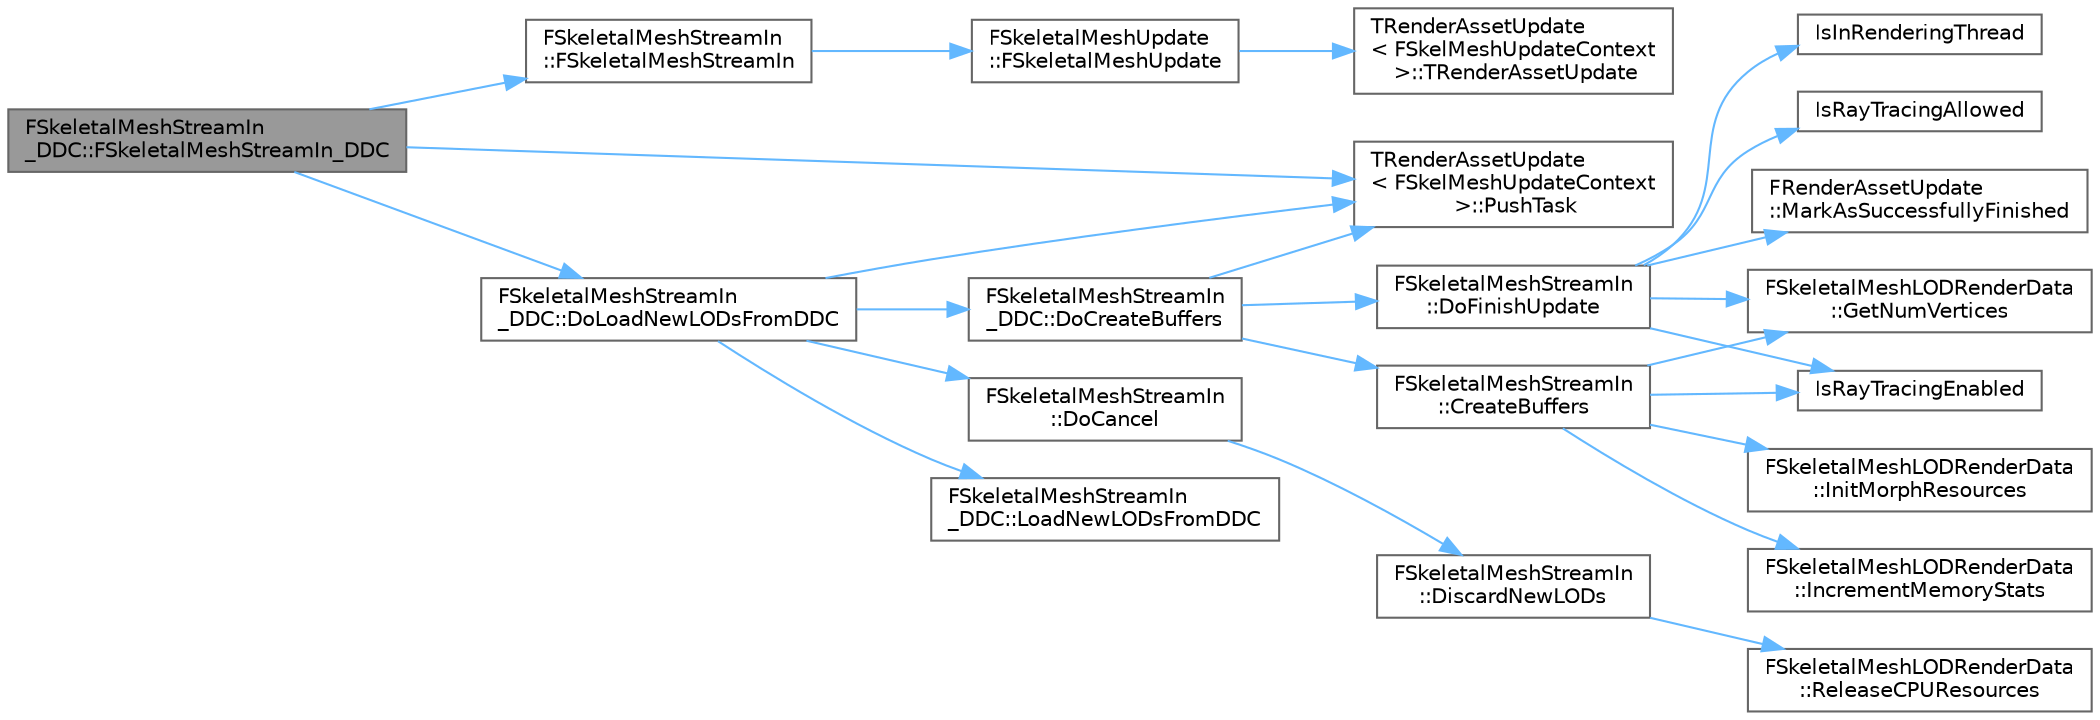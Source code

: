 digraph "FSkeletalMeshStreamIn_DDC::FSkeletalMeshStreamIn_DDC"
{
 // INTERACTIVE_SVG=YES
 // LATEX_PDF_SIZE
  bgcolor="transparent";
  edge [fontname=Helvetica,fontsize=10,labelfontname=Helvetica,labelfontsize=10];
  node [fontname=Helvetica,fontsize=10,shape=box,height=0.2,width=0.4];
  rankdir="LR";
  Node1 [id="Node000001",label="FSkeletalMeshStreamIn\l_DDC::FSkeletalMeshStreamIn_DDC",height=0.2,width=0.4,color="gray40", fillcolor="grey60", style="filled", fontcolor="black",tooltip=" "];
  Node1 -> Node2 [id="edge1_Node000001_Node000002",color="steelblue1",style="solid",tooltip=" "];
  Node2 [id="Node000002",label="FSkeletalMeshStreamIn\l::FSkeletalMeshStreamIn",height=0.2,width=0.4,color="grey40", fillcolor="white", style="filled",URL="$d7/d36/classFSkeletalMeshStreamIn.html#a7f07413d51d44a1aa241c000a9df91ef",tooltip=" "];
  Node2 -> Node3 [id="edge2_Node000002_Node000003",color="steelblue1",style="solid",tooltip=" "];
  Node3 [id="Node000003",label="FSkeletalMeshUpdate\l::FSkeletalMeshUpdate",height=0.2,width=0.4,color="grey40", fillcolor="white", style="filled",URL="$d2/d37/classFSkeletalMeshUpdate.html#a2ecb12db9c540618d596c5102b87469e",tooltip=" "];
  Node3 -> Node4 [id="edge3_Node000003_Node000004",color="steelblue1",style="solid",tooltip=" "];
  Node4 [id="Node000004",label="TRenderAssetUpdate\l\< FSkelMeshUpdateContext\l \>::TRenderAssetUpdate",height=0.2,width=0.4,color="grey40", fillcolor="white", style="filled",URL="$d9/d6e/classTRenderAssetUpdate.html#ad377980307271f79899656722348bfc5",tooltip=" "];
  Node1 -> Node5 [id="edge4_Node000001_Node000005",color="steelblue1",style="solid",tooltip=" "];
  Node5 [id="Node000005",label="FSkeletalMeshStreamIn\l_DDC::DoLoadNewLODsFromDDC",height=0.2,width=0.4,color="grey40", fillcolor="white", style="filled",URL="$d7/d76/classFSkeletalMeshStreamIn__DDC.html#a8b128a9551f913d76ae003b89c50ba16",tooltip="Load new LOD buffers from DDC and queue a task to create RHI buffers on RT."];
  Node5 -> Node6 [id="edge5_Node000005_Node000006",color="steelblue1",style="solid",tooltip=" "];
  Node6 [id="Node000006",label="FSkeletalMeshStreamIn\l::DoCancel",height=0.2,width=0.4,color="grey40", fillcolor="white", style="filled",URL="$d7/d36/classFSkeletalMeshStreamIn.html#a84e8c060e709a8ccbdf1e6fcd3669603",tooltip="Discard streamed-in CPU data and intermediate RHI buffers."];
  Node6 -> Node7 [id="edge6_Node000006_Node000007",color="steelblue1",style="solid",tooltip=" "];
  Node7 [id="Node000007",label="FSkeletalMeshStreamIn\l::DiscardNewLODs",height=0.2,width=0.4,color="grey40", fillcolor="white", style="filled",URL="$d7/d36/classFSkeletalMeshStreamIn.html#a0f7c7f42a3d50ad445d19f08dbc64f71",tooltip="Discard newly streamed-in CPU data."];
  Node7 -> Node8 [id="edge7_Node000007_Node000008",color="steelblue1",style="solid",tooltip=" "];
  Node8 [id="Node000008",label="FSkeletalMeshLODRenderData\l::ReleaseCPUResources",height=0.2,width=0.4,color="grey40", fillcolor="white", style="filled",URL="$dd/d19/classFSkeletalMeshLODRenderData.html#ab732b7a622f0a6637c91573cd58fae31",tooltip="Releases the LOD's CPU render resources."];
  Node5 -> Node9 [id="edge8_Node000005_Node000009",color="steelblue1",style="solid",tooltip=" "];
  Node9 [id="Node000009",label="FSkeletalMeshStreamIn\l_DDC::DoCreateBuffers",height=0.2,width=0.4,color="grey40", fillcolor="white", style="filled",URL="$d7/d76/classFSkeletalMeshStreamIn__DDC.html#a7b483f58bd2ece2f2bf2a7ce2740e8bf",tooltip="Create RHI buffers for newly streamed-in LODs and queue a task to rename references on RT."];
  Node9 -> Node10 [id="edge9_Node000009_Node000010",color="steelblue1",style="solid",tooltip=" "];
  Node10 [id="Node000010",label="FSkeletalMeshStreamIn\l::CreateBuffers",height=0.2,width=0.4,color="grey40", fillcolor="white", style="filled",URL="$d7/d36/classFSkeletalMeshStreamIn.html#a9fcba579bba67a4e597c98b65d0a1729",tooltip="Create buffers with new LOD data."];
  Node10 -> Node11 [id="edge10_Node000010_Node000011",color="steelblue1",style="solid",tooltip=" "];
  Node11 [id="Node000011",label="FSkeletalMeshLODRenderData\l::GetNumVertices",height=0.2,width=0.4,color="grey40", fillcolor="white", style="filled",URL="$dd/d19/classFSkeletalMeshLODRenderData.html#a25d979ce62a42d5329c1cc8ef238fd70",tooltip=" "];
  Node10 -> Node12 [id="edge11_Node000010_Node000012",color="steelblue1",style="solid",tooltip=" "];
  Node12 [id="Node000012",label="FSkeletalMeshLODRenderData\l::IncrementMemoryStats",height=0.2,width=0.4,color="grey40", fillcolor="white", style="filled",URL="$dd/d19/classFSkeletalMeshLODRenderData.html#afcacc0dacfe16f3b22397705508354ab",tooltip=" "];
  Node10 -> Node13 [id="edge12_Node000010_Node000013",color="steelblue1",style="solid",tooltip=" "];
  Node13 [id="Node000013",label="FSkeletalMeshLODRenderData\l::InitMorphResources",height=0.2,width=0.4,color="grey40", fillcolor="white", style="filled",URL="$dd/d19/classFSkeletalMeshLODRenderData.html#a46cae30aef3f6a873eba7b28334fa584",tooltip=" "];
  Node10 -> Node14 [id="edge13_Node000010_Node000014",color="steelblue1",style="solid",tooltip=" "];
  Node14 [id="Node000014",label="IsRayTracingEnabled",height=0.2,width=0.4,color="grey40", fillcolor="white", style="filled",URL="$d7/d1b/RenderUtils_8h.html#a81d0fc10ea6670334c1d97ccbe0387d3",tooltip=" "];
  Node9 -> Node15 [id="edge14_Node000009_Node000015",color="steelblue1",style="solid",tooltip=" "];
  Node15 [id="Node000015",label="FSkeletalMeshStreamIn\l::DoFinishUpdate",height=0.2,width=0.4,color="grey40", fillcolor="white", style="filled",URL="$d7/d36/classFSkeletalMeshStreamIn.html#acee9e0aae95b9244fdc45d13736ba12f",tooltip="Apply the new buffers (if not cancelled) and finish the update process."];
  Node15 -> Node11 [id="edge15_Node000015_Node000011",color="steelblue1",style="solid",tooltip=" "];
  Node15 -> Node16 [id="edge16_Node000015_Node000016",color="steelblue1",style="solid",tooltip=" "];
  Node16 [id="Node000016",label="IsInRenderingThread",height=0.2,width=0.4,color="grey40", fillcolor="white", style="filled",URL="$d5/d8c/CoreGlobals_8h.html#ad1dc9bdc37ca4a19c64d5ffb8bc877d0",tooltip=" "];
  Node15 -> Node17 [id="edge17_Node000015_Node000017",color="steelblue1",style="solid",tooltip=" "];
  Node17 [id="Node000017",label="IsRayTracingAllowed",height=0.2,width=0.4,color="grey40", fillcolor="white", style="filled",URL="$d7/d1b/RenderUtils_8h.html#a6900a943fcd3deaa8ae3291fa11fa82d",tooltip=" "];
  Node15 -> Node14 [id="edge18_Node000015_Node000014",color="steelblue1",style="solid",tooltip=" "];
  Node15 -> Node18 [id="edge19_Node000015_Node000018",color="steelblue1",style="solid",tooltip=" "];
  Node18 [id="Node000018",label="FRenderAssetUpdate\l::MarkAsSuccessfullyFinished",height=0.2,width=0.4,color="grey40", fillcolor="white", style="filled",URL="$d2/d05/classFRenderAssetUpdate.html#aa28293e912b46b56331848ba625913f8",tooltip=" "];
  Node9 -> Node19 [id="edge20_Node000009_Node000019",color="steelblue1",style="solid",tooltip=" "];
  Node19 [id="Node000019",label="TRenderAssetUpdate\l\< FSkelMeshUpdateContext\l \>::PushTask",height=0.2,width=0.4,color="grey40", fillcolor="white", style="filled",URL="$d9/d6e/classTRenderAssetUpdate.html#a8a166dce9efea97f205126e4a9f1025f",tooltip=" "];
  Node5 -> Node20 [id="edge21_Node000005_Node000020",color="steelblue1",style="solid",tooltip=" "];
  Node20 [id="Node000020",label="FSkeletalMeshStreamIn\l_DDC::LoadNewLODsFromDDC",height=0.2,width=0.4,color="grey40", fillcolor="white", style="filled",URL="$d7/d76/classFSkeletalMeshStreamIn__DDC.html#aadcc3a02fb39be9a27cc396b0f7fcbd1",tooltip=" "];
  Node5 -> Node19 [id="edge22_Node000005_Node000019",color="steelblue1",style="solid",tooltip=" "];
  Node1 -> Node19 [id="edge23_Node000001_Node000019",color="steelblue1",style="solid",tooltip=" "];
}
